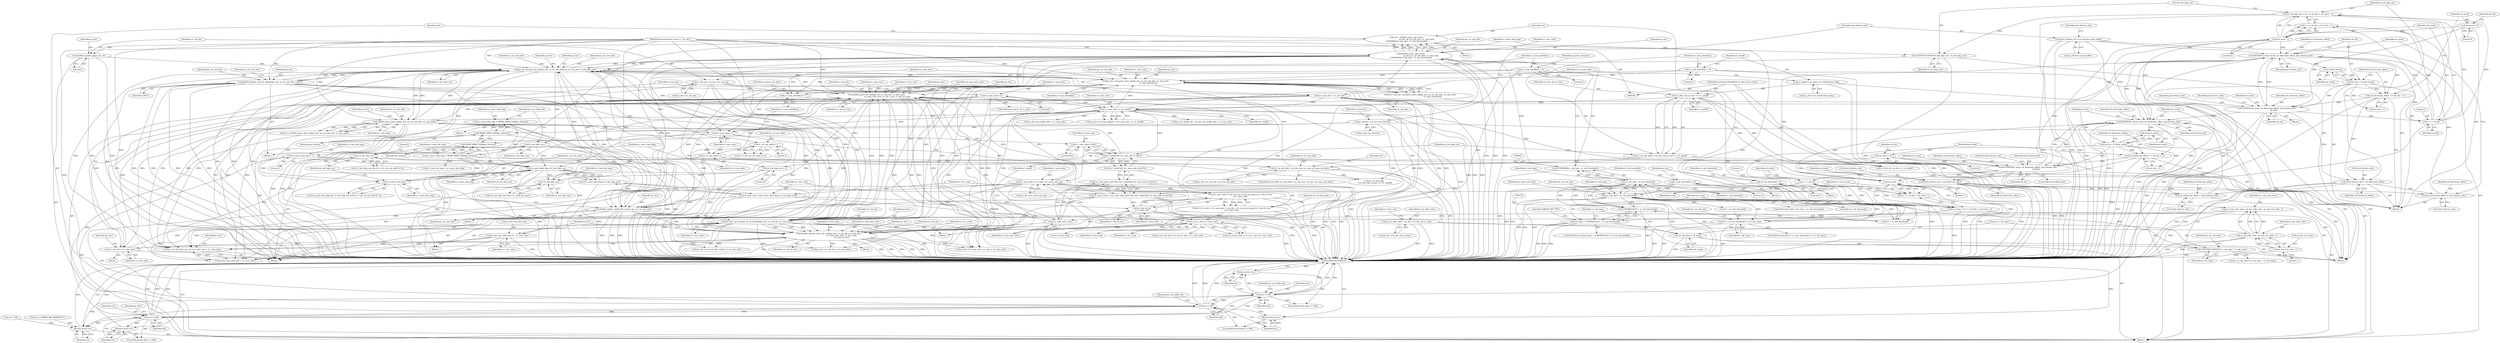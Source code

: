 digraph "0_Android_7950bf47b6944546a0aff11a7184947de9591b51_0@integer" {
"1000644" [label="(Call,ret = ih264d_parse_imb_cavlc(\n                                    ps_dec, ps_cur_mb_info, u1_num_mbs,\n (UWORD8)(u1_mb_type - u1_mb_threshold)))"];
"1000646" [label="(Call,ih264d_parse_imb_cavlc(\n                                    ps_dec, ps_cur_mb_info, u1_num_mbs,\n (UWORD8)(u1_mb_type - u1_mb_threshold)))"];
"1000411" [label="(Call,ps_dec->pf_get_mb_info(ps_dec, i2_cur_mb_addr, ps_cur_mb_info, i2_mb_skip_run))"];
"1000784" [label="(Call,ih264d_parse_tfr_nmb(ps_dec, u1_mb_idx, u1_num_mbs,\n                                     u1_num_mbs_next, u1_tfr_n_mb, u1_end_of_row))"];
"1000680" [label="(Call,ih264d_update_mbaff_left_nnz(ps_dec, ps_cur_mb_info))"];
"1000583" [label="(Call,ps_dec->pf_parse_inter_mb(ps_dec, ps_cur_mb_info, u1_num_mbs,\n                                          u1_num_mbsNby2))"];
"1000147" [label="(MethodParameterIn,dec_struct_t * ps_dec)"];
"1000325" [label="(Call,u1_num_mbs >> u1_mbaff)"];
"1000254" [label="(Call,u1_num_mbs = u1_mb_idx)"];
"1000249" [label="(Call,u1_mb_idx = ps_dec->u1_mb_idx)"];
"1000756" [label="(Call,ps_dec->pf_mvpred_ref_tfr_nby2mb(ps_dec, u1_mb_idx, u1_num_mbs))"];
"1000627" [label="(Call,ih264d_parse_ipcm_mb(ps_dec, ps_cur_mb_info, u1_num_mbs))"];
"1000480" [label="(Call,ih264d_update_nnz_for_skipmb(ps_dec, ps_cur_mb_info, CAVLC))"];
"1000815" [label="(Call,u1_mb_idx = u1_num_mbs)"];
"1000812" [label="(Call,u1_num_mbs = 0)"];
"1000798" [label="(Call,ih264d_decode_recon_tfr_nmb(ps_dec, u1_mb_idx, u1_num_mbs,\n                                            u1_num_mbs_next, u1_tfr_n_mb,\n                                            u1_end_of_row))"];
"1000735" [label="(Call,u1_num_mbs == ps_dec->u1_recon_mb_grp)"];
"1000723" [label="(Call,u1_num_mbs & 0x01)"];
"1000700" [label="(Call,u1_num_mbs++)"];
"1000718" [label="(Call,!u1_num_mbs_next)"];
"1000706" [label="(Call,u1_num_mbs_next = i2_pic_wdin_mbs - ps_dec->u2_mbx - 1)"];
"1000708" [label="(Call,i2_pic_wdin_mbs - ps_dec->u2_mbx - 1)"];
"1000162" [label="(Call,i2_pic_wdin_mbs = ps_dec->u2_frm_wd_in_mbs)"];
"1000710" [label="(Call,ps_dec->u2_mbx - 1)"];
"1000745" [label="(Call,u1_tfr_n_mb || u1_slice_end)"];
"1000732" [label="(Call,u1_tfr_n_mb = (u1_num_mbs == ps_dec->u1_recon_mb_grp) || u1_end_of_row\n || u1_slice_end)"];
"1000734" [label="(Call,(u1_num_mbs == ps_dec->u1_recon_mb_grp) || u1_end_of_row\n || u1_slice_end)"];
"1000740" [label="(Call,u1_end_of_row\n || u1_slice_end)"];
"1000715" [label="(Call,u1_end_of_row = (!u1_num_mbs_next) && (!(u1_mbaff && (u1_num_mbs & 0x01))))"];
"1000717" [label="(Call,(!u1_num_mbs_next) && (!(u1_mbaff && (u1_num_mbs & 0x01))))"];
"1000720" [label="(Call,!(u1_mbaff && (u1_num_mbs & 0x01)))"];
"1000721" [label="(Call,u1_mbaff && (u1_num_mbs & 0x01))"];
"1000726" [label="(Call,u1_slice_end = (!(uc_more_data_flag || i2_mb_skip_run)))"];
"1000728" [label="(Call,!(uc_more_data_flag || i2_mb_skip_run))"];
"1000729" [label="(Call,uc_more_data_flag || i2_mb_skip_run)"];
"1000273" [label="(Call,uc_more_data_flag = 1)"];
"1000685" [label="(Call,!uc_more_data_flag)"];
"1000666" [label="(Call,uc_more_data_flag = MORE_RBSP_DATA(ps_bitstrm))"];
"1000668" [label="(Call,MORE_RBSP_DATA(ps_bitstrm))"];
"1000406" [label="(Call,MORE_RBSP_DATA(ps_bitstrm))"];
"1000179" [label="(Call,ps_bitstrm = ps_dec->ps_bitstrm)"];
"1000404" [label="(Call,uc_more_data_flag = MORE_RBSP_DATA(ps_bitstrm))"];
"1000688" [label="(Call,!i2_mb_skip_run)"];
"1000496" [label="(Call,i2_mb_skip_run--)"];
"1000267" [label="(Call,u2_first_mb_in_slice << u1_mbaff)"];
"1000149" [label="(MethodParameterIn,UWORD16 u2_first_mb_in_slice)"];
"1000260" [label="(Call,u1_mbaff = ps_slice->u1_mbaff_frame_flag)"];
"1000257" [label="(Call,u1_num_mbsNby2 = 0)"];
"1000702" [label="(Call,u1_num_mbsNby2++)"];
"1000760" [label="(Call,u1_num_mbsNby2 = 0)"];
"1000246" [label="(Call,ih264d_update_qp(ps_dec, 0))"];
"1000292" [label="(Call,i2_cur_mb_addr > ps_dec->ps_cur_sps->u2_max_mb_addr)"];
"1000698" [label="(Call,i2_cur_mb_addr++)"];
"1000692" [label="(Call,i2_cur_mb_addr & 1)"];
"1000265" [label="(Call,i2_cur_mb_addr = u2_first_mb_in_slice << u1_mbaff)"];
"1000304" [label="(Call,ps_cur_mb_info = ps_dec->ps_nmb_info + u1_num_mbs)"];
"1000791" [label="(Call,ps_dec->ps_nmb_info +=  u1_num_mbs)"];
"1000352" [label="(Call,!i2_mb_skip_run)"];
"1000270" [label="(Call,i2_mb_skip_run = 0)"];
"1000401" [label="(Call,COPYTHECONTEXT(\"mb_skip_run\", i2_mb_skip_run))"];
"1000392" [label="(Call,i2_mb_skip_run = ((1 << u4_ldz) + u4_word - 1))"];
"1000395" [label="(Call,1 << u4_ldz)"];
"1000383" [label="(Call,GETBITS(u4_word, u4_bitstream_offset, pu4_bitstrm_buf,\n                        u4_ldz))"];
"1000377" [label="(Call,u4_word = 0)"];
"1000372" [label="(Call,u4_bitstream_offset += (u4_ldz + 1))"];
"1000368" [label="(Call,u4_ldz = CLZ(u4_word))"];
"1000370" [label="(Call,CLZ(u4_word))"];
"1000364" [label="(Call,NEXTBITS_32(u4_word, u4_bitstream_offset, pu4_bitstrm_buf))"];
"1000545" [label="(Call,u4_word - 1)"];
"1000530" [label="(Call,GETBITS(u4_word, u4_bitstream_offset, pu4_bitstrm_buf,\n                            u4_ldz))"];
"1000525" [label="(Call,u4_word = 0)"];
"1000520" [label="(Call,u4_bitstream_offset += (u4_ldz + 1))"];
"1000516" [label="(Call,u4_ldz = CLZ(u4_word))"];
"1000518" [label="(Call,CLZ(u4_word))"];
"1000512" [label="(Call,NEXTBITS_32(u4_word, u4_bitstream_offset, pu4_bitstrm_buf))"];
"1000398" [label="(Call,u4_word - 1)"];
"1000505" [label="(Call,u4_bitstream_offset = *pu4_bitstrm_ofst)"];
"1000388" [label="(Call,*pu4_bitstrm_ofst = u4_bitstream_offset)"];
"1000535" [label="(Call,*pu4_bitstrm_ofst = u4_bitstream_offset)"];
"1000185" [label="(Call,*pu4_bitstrm_buf = ps_bitstrm->pu4_buffer)"];
"1000358" [label="(Call,u4_bitstream_offset = *pu4_bitstrm_ofst)"];
"1000650" [label="(Call,(UWORD8)(u1_mb_type - u1_mb_threshold))"];
"1000652" [label="(Call,u1_mb_type - u1_mb_threshold)"];
"1000612" [label="(Call,(25 + u1_mb_threshold) == u1_mb_type)"];
"1000570" [label="(Call,u1_mb_type < u1_mb_threshold)"];
"1000561" [label="(Call,COPYTHECONTEXT(\"u1_mb_type\", u1_mb_type))"];
"1000558" [label="(Call,u1_mb_type = u4_temp)"];
"1000549" [label="(Call,u4_temp > (UWORD32)(25 + u1_mb_threshold))"];
"1000539" [label="(Call,u4_temp = ((1 << u4_ldz) + u4_word - 1))"];
"1000542" [label="(Call,1 << u4_ldz)"];
"1000551" [label="(Call,(UWORD32)(25 + u1_mb_threshold))"];
"1000236" [label="(Call,u1_mb_threshold = 23)"];
"1000225" [label="(Call,u1_mb_threshold = 5)"];
"1000656" [label="(Call,ret != OK)"];
"1000589" [label="(Call,ret != OK)"];
"1000592" [label="(Return,return ret;)"];
"1000632" [label="(Call,ret != OK)"];
"1000635" [label="(Return,return ret;)"];
"1000839" [label="(Return,return ret;)"];
"1000659" [label="(Return,return ret;)"];
"1000786" [label="(Identifier,u1_mb_idx)"];
"1000301" [label="(Identifier,ret)"];
"1000701" [label="(Identifier,u1_num_mbs)"];
"1000698" [label="(Call,i2_cur_mb_addr++)"];
"1000378" [label="(Identifier,u4_word)"];
"1000382" [label="(Block,)"];
"1000496" [label="(Call,i2_mb_skip_run--)"];
"1000257" [label="(Call,u1_num_mbsNby2 = 0)"];
"1000710" [label="(Call,ps_dec->u2_mbx - 1)"];
"1000326" [label="(Identifier,u1_num_mbs)"];
"1000402" [label="(Literal,\"mb_skip_run\")"];
"1000513" [label="(Identifier,u4_word)"];
"1000800" [label="(Identifier,u1_mb_idx)"];
"1000251" [label="(Call,ps_dec->u1_mb_idx)"];
"1000730" [label="(Identifier,uc_more_data_flag)"];
"1000313" [label="(Identifier,ps_dec)"];
"1000690" [label="(Call,0 == (i2_cur_mb_addr & 1))"];
"1000561" [label="(Call,COPYTHECONTEXT(\"u1_mb_type\", u1_mb_type))"];
"1000162" [label="(Call,i2_pic_wdin_mbs = ps_dec->u2_frm_wd_in_mbs)"];
"1000267" [label="(Call,u2_first_mb_in_slice << u1_mbaff)"];
"1000520" [label="(Call,u4_bitstream_offset += (u4_ldz + 1))"];
"1000787" [label="(Identifier,u1_num_mbs)"];
"1000585" [label="(Identifier,ps_cur_mb_info)"];
"1000765" [label="(Identifier,ps_parse_mb_data)"];
"1000483" [label="(Identifier,CAVLC)"];
"1000744" [label="(Identifier,u1_decode_nmb)"];
"1000268" [label="(Identifier,u2_first_mb_in_slice)"];
"1000708" [label="(Call,i2_pic_wdin_mbs - ps_dec->u2_mbx - 1)"];
"1000294" [label="(Call,ps_dec->ps_cur_sps->u2_max_mb_addr)"];
"1000383" [label="(Call,GETBITS(u4_word, u4_bitstream_offset, pu4_bitstrm_buf,\n                        u4_ldz))"];
"1000229" [label="(Block,)"];
"1000649" [label="(Identifier,u1_num_mbs)"];
"1000269" [label="(Identifier,u1_mbaff)"];
"1000547" [label="(Literal,1)"];
"1000639" [label="(Identifier,ps_dec)"];
"1000255" [label="(Identifier,u1_num_mbs)"];
"1000305" [label="(Identifier,ps_cur_mb_info)"];
"1000566" [label="(Identifier,ps_cur_mb_info)"];
"1000558" [label="(Call,u1_mb_type = u4_temp)"];
"1000684" [label="(Call,!uc_more_data_flag && !i2_mb_skip_run && (0 == (i2_cur_mb_addr & 1)))"];
"1000180" [label="(Identifier,ps_bitstrm)"];
"1000636" [label="(Identifier,ret)"];
"1000587" [label="(Identifier,u1_num_mbsNby2)"];
"1000517" [label="(Identifier,u4_ldz)"];
"1000740" [label="(Call,u1_end_of_row\n || u1_slice_end)"];
"1000741" [label="(Identifier,u1_end_of_row)"];
"1000370" [label="(Call,CLZ(u4_word))"];
"1000236" [label="(Call,u1_mb_threshold = 23)"];
"1000706" [label="(Call,u1_num_mbs_next = i2_pic_wdin_mbs - ps_dec->u2_mbx - 1)"];
"1000521" [label="(Identifier,u4_bitstream_offset)"];
"1000743" [label="(Call,u1_decode_nmb = u1_tfr_n_mb || u1_slice_end)"];
"1000759" [label="(Identifier,u1_num_mbs)"];
"1000711" [label="(Call,ps_dec->u2_mbx)"];
"1000414" [label="(Identifier,ps_cur_mb_info)"];
"1000798" [label="(Call,ih264d_decode_recon_tfr_nmb(ps_dec, u1_mb_idx, u1_num_mbs,\n                                            u1_num_mbs_next, u1_tfr_n_mb,\n                                            u1_end_of_row))"];
"1000390" [label="(Identifier,pu4_bitstrm_ofst)"];
"1000612" [label="(Call,(25 + u1_mb_threshold) == u1_mb_type)"];
"1000591" [label="(Identifier,OK)"];
"1000732" [label="(Call,u1_tfr_n_mb = (u1_num_mbs == ps_dec->u1_recon_mb_grp) || u1_end_of_row\n || u1_slice_end)"];
"1000377" [label="(Call,u4_word = 0)"];
"1000404" [label="(Call,uc_more_data_flag = MORE_RBSP_DATA(ps_bitstrm))"];
"1000803" [label="(Identifier,u1_tfr_n_mb)"];
"1000209" [label="(Call,ret = OK)"];
"1000325" [label="(Call,u1_num_mbs >> u1_mbaff)"];
"1000797" [label="(Block,)"];
"1000391" [label="(Identifier,u4_bitstream_offset)"];
"1000292" [label="(Call,i2_cur_mb_addr > ps_dec->ps_cur_sps->u2_max_mb_addr)"];
"1000657" [label="(Identifier,ret)"];
"1000633" [label="(Identifier,ret)"];
"1000758" [label="(Identifier,u1_mb_idx)"];
"1000291" [label="(ControlStructure,if(i2_cur_mb_addr > ps_dec->ps_cur_sps->u2_max_mb_addr))"];
"1000681" [label="(Identifier,ps_dec)"];
"1000628" [label="(Identifier,ps_dec)"];
"1000384" [label="(Identifier,u4_word)"];
"1000169" [label="(Identifier,u1_slice_end)"];
"1000481" [label="(Identifier,ps_dec)"];
"1000150" [label="(Block,)"];
"1000805" [label="(Call,ps_dec->u2_total_mbs_coded += u1_num_mbs)"];
"1000543" [label="(Literal,1)"];
"1000351" [label="(Call,(!i2_mb_skip_run) && (!u1_read_mb_type))"];
"1000729" [label="(Call,uc_more_data_flag || i2_mb_skip_run)"];
"1000327" [label="(Identifier,u1_mbaff)"];
"1000506" [label="(Identifier,u4_bitstream_offset)"];
"1000564" [label="(Call,ps_cur_mb_info->u1_mb_type = u1_mb_type)"];
"1000589" [label="(Call,ret != OK)"];
"1000396" [label="(Literal,1)"];
"1000611" [label="(ControlStructure,if((25 + u1_mb_threshold) == u1_mb_type))"];
"1000778" [label="(Block,)"];
"1000266" [label="(Identifier,i2_cur_mb_addr)"];
"1000784" [label="(Call,ih264d_parse_tfr_nmb(ps_dec, u1_mb_idx, u1_num_mbs,\n                                     u1_num_mbs_next, u1_tfr_n_mb, u1_end_of_row))"];
"1000551" [label="(Call,(UWORD32)(25 + u1_mb_threshold))"];
"1000746" [label="(Identifier,u1_tfr_n_mb)"];
"1000590" [label="(Identifier,ret)"];
"1000621" [label="(Identifier,ps_cur_mb_info)"];
"1000737" [label="(Call,ps_dec->u1_recon_mb_grp)"];
"1000723" [label="(Call,u1_num_mbs & 0x01)"];
"1000593" [label="(Identifier,ret)"];
"1000658" [label="(Identifier,OK)"];
"1000818" [label="(Call,ps_dec->u1_mb_idx = u1_num_mbs)"];
"1000654" [label="(Identifier,u1_mb_threshold)"];
"1000395" [label="(Call,1 << u4_ldz)"];
"1000248" [label="(Literal,0)"];
"1000280" [label="(Call,!u1_slice_end)"];
"1000306" [label="(Call,ps_dec->ps_nmb_info + u1_num_mbs)"];
"1000718" [label="(Call,!u1_num_mbs_next)"];
"1000627" [label="(Call,ih264d_parse_ipcm_mb(ps_dec, ps_cur_mb_info, u1_num_mbs))"];
"1000355" [label="(Identifier,u1_read_mb_type)"];
"1000540" [label="(Identifier,u4_temp)"];
"1000692" [label="(Call,i2_cur_mb_addr & 1)"];
"1000226" [label="(Identifier,u1_mb_threshold)"];
"1000534" [label="(Identifier,u4_ldz)"];
"1000282" [label="(Block,)"];
"1000699" [label="(Identifier,i2_cur_mb_addr)"];
"1000385" [label="(Identifier,u4_bitstream_offset)"];
"1000716" [label="(Identifier,u1_end_of_row)"];
"1000789" [label="(Identifier,u1_tfr_n_mb)"];
"1000415" [label="(Identifier,i2_mb_skip_run)"];
"1000634" [label="(Identifier,OK)"];
"1000663" [label="(Identifier,ps_cur_deblk_mb)"];
"1000519" [label="(Identifier,u4_word)"];
"1000413" [label="(Identifier,i2_cur_mb_addr)"];
"1000820" [label="(Identifier,ps_dec)"];
"1000685" [label="(Call,!uc_more_data_flag)"];
"1000505" [label="(Call,u4_bitstream_offset = *pu4_bitstrm_ofst)"];
"1000714" [label="(Literal,1)"];
"1000273" [label="(Call,uc_more_data_flag = 1)"];
"1000526" [label="(Identifier,u4_word)"];
"1000181" [label="(Call,ps_dec->ps_bitstrm)"];
"1000562" [label="(Literal,\"u1_mb_type\")"];
"1000304" [label="(Call,ps_cur_mb_info = ps_dec->ps_nmb_info + u1_num_mbs)"];
"1000538" [label="(Identifier,u4_bitstream_offset)"];
"1000179" [label="(Call,ps_bitstrm = ps_dec->ps_bitstrm)"];
"1000801" [label="(Identifier,u1_num_mbs)"];
"1000366" [label="(Identifier,u4_bitstream_offset)"];
"1000227" [label="(Literal,5)"];
"1000631" [label="(ControlStructure,if(ret != OK))"];
"1000660" [label="(Identifier,ret)"];
"1000703" [label="(Identifier,u1_num_mbsNby2)"];
"1000525" [label="(Call,u4_word = 0)"];
"1000757" [label="(Identifier,ps_dec)"];
"1000727" [label="(Identifier,u1_slice_end)"];
"1000596" [label="(Identifier,ps_cur_deblk_mb)"];
"1000810" [label="(ControlStructure,if(u1_tfr_n_mb))"];
"1000728" [label="(Call,!(uc_more_data_flag || i2_mb_skip_run))"];
"1000735" [label="(Call,u1_num_mbs == ps_dec->u1_recon_mb_grp)"];
"1000736" [label="(Identifier,u1_num_mbs)"];
"1000691" [label="(Literal,0)"];
"1000652" [label="(Call,u1_mb_type - u1_mb_threshold)"];
"1000537" [label="(Identifier,pu4_bitstrm_ofst)"];
"1000533" [label="(Identifier,pu4_bitstrm_buf)"];
"1000388" [label="(Call,*pu4_bitstrm_ofst = u4_bitstream_offset)"];
"1000389" [label="(Call,*pu4_bitstrm_ofst)"];
"1000680" [label="(Call,ih264d_update_mbaff_left_nnz(ps_dec, ps_cur_mb_info))"];
"1000330" [label="(Call,ps_dec->ps_deblk_mbn + u1_num_mbs)"];
"1000559" [label="(Identifier,u1_mb_type)"];
"1000725" [label="(Literal,0x01)"];
"1000381" [label="(Identifier,u4_ldz)"];
"1000482" [label="(Identifier,ps_cur_mb_info)"];
"1000300" [label="(Call,ret = ERROR_MB_ADDRESS_T)"];
"1000386" [label="(Identifier,pu4_bitstrm_buf)"];
"1000586" [label="(Identifier,u1_num_mbs)"];
"1000406" [label="(Call,MORE_RBSP_DATA(ps_bitstrm))"];
"1000408" [label="(Call,u1_read_mb_type = uc_more_data_flag)"];
"1000164" [label="(Call,ps_dec->u2_frm_wd_in_mbs)"];
"1000804" [label="(Identifier,u1_end_of_row)"];
"1000261" [label="(Identifier,u1_mbaff)"];
"1000541" [label="(Call,(1 << u4_ldz) + u4_word - 1)"];
"1000516" [label="(Call,u4_ldz = CLZ(u4_word))"];
"1000733" [label="(Identifier,u1_tfr_n_mb)"];
"1000397" [label="(Identifier,u4_ldz)"];
"1000791" [label="(Call,ps_dec->ps_nmb_info +=  u1_num_mbs)"];
"1000724" [label="(Identifier,u1_num_mbs)"];
"1000648" [label="(Identifier,ps_cur_mb_info)"];
"1000225" [label="(Call,u1_mb_threshold = 5)"];
"1000814" [label="(Literal,0)"];
"1000807" [label="(Identifier,ps_dec)"];
"1000577" [label="(Identifier,ps_cur_mb_info)"];
"1000581" [label="(Call,ret = ps_dec->pf_parse_inter_mb(ps_dec, ps_cur_mb_info, u1_num_mbs,\n                                          u1_num_mbsNby2))"];
"1000687" [label="(Call,!i2_mb_skip_run && (0 == (i2_cur_mb_addr & 1)))"];
"1000400" [label="(Literal,1)"];
"1000783" [label="(Block,)"];
"1000666" [label="(Call,uc_more_data_flag = MORE_RBSP_DATA(ps_bitstrm))"];
"1000371" [label="(Identifier,u4_word)"];
"1000653" [label="(Identifier,u1_mb_type)"];
"1000795" [label="(Identifier,u1_num_mbs)"];
"1000571" [label="(Identifier,u1_mb_type)"];
"1000686" [label="(Identifier,uc_more_data_flag)"];
"1000536" [label="(Call,*pu4_bitstrm_ofst)"];
"1000668" [label="(Call,MORE_RBSP_DATA(ps_bitstrm))"];
"1000840" [label="(Identifier,ret)"];
"1000747" [label="(Identifier,u1_slice_end)"];
"1000616" [label="(Identifier,u1_mb_type)"];
"1000387" [label="(Identifier,u4_ldz)"];
"1000321" [label="(Call,ps_dec->u4_num_pmbair = (u1_num_mbs >> u1_mbaff))"];
"1000785" [label="(Identifier,ps_dec)"];
"1000328" [label="(Call,ps_cur_deblk_mb = ps_dec->ps_deblk_mbn + u1_num_mbs)"];
"1000702" [label="(Call,u1_num_mbsNby2++)"];
"1000693" [label="(Identifier,i2_cur_mb_addr)"];
"1000707" [label="(Identifier,u1_num_mbs_next)"];
"1000742" [label="(Identifier,u1_slice_end)"];
"1000392" [label="(Call,i2_mb_skip_run = ((1 << u4_ldz) + u4_word - 1))"];
"1000715" [label="(Call,u1_end_of_row = (!u1_num_mbs_next) && (!(u1_mbaff && (u1_num_mbs & 0x01))))"];
"1000812" [label="(Call,u1_num_mbs = 0)"];
"1000374" [label="(Call,u4_ldz + 1)"];
"1000272" [label="(Literal,0)"];
"1000667" [label="(Identifier,uc_more_data_flag)"];
"1000682" [label="(Identifier,ps_cur_mb_info)"];
"1000373" [label="(Identifier,u4_bitstream_offset)"];
"1000262" [label="(Call,ps_slice->u1_mbaff_frame_flag)"];
"1000788" [label="(Identifier,u1_num_mbs_next)"];
"1000259" [label="(Literal,0)"];
"1000379" [label="(Literal,0)"];
"1000360" [label="(Call,*pu4_bitstrm_ofst)"];
"1000237" [label="(Identifier,u1_mb_threshold)"];
"1000260" [label="(Call,u1_mbaff = ps_slice->u1_mbaff_frame_flag)"];
"1000411" [label="(Call,ps_dec->pf_get_mb_info(ps_dec, i2_cur_mb_addr, ps_cur_mb_info, i2_mb_skip_run))"];
"1000518" [label="(Call,CLZ(u4_word))"];
"1000539" [label="(Call,u4_temp = ((1 << u4_ldz) + u4_word - 1))"];
"1000433" [label="(Block,)"];
"1000646" [label="(Call,ih264d_parse_imb_cavlc(\n                                    ps_dec, ps_cur_mb_info, u1_num_mbs,\n (UWORD8)(u1_mb_type - u1_mb_threshold)))"];
"1000792" [label="(Call,ps_dec->ps_nmb_info)"];
"1000645" [label="(Identifier,ret)"];
"1000497" [label="(Identifier,i2_mb_skip_run)"];
"1000588" [label="(ControlStructure,if(ret != OK))"];
"1000163" [label="(Identifier,i2_pic_wdin_mbs)"];
"1000246" [label="(Call,ih264d_update_qp(ps_dec, 0))"];
"1000514" [label="(Identifier,u4_bitstream_offset)"];
"1000192" [label="(Identifier,pu4_bitstrm_ofst)"];
"1000399" [label="(Identifier,u4_word)"];
"1000839" [label="(Return,return ret;)"];
"1000254" [label="(Call,u1_num_mbs = u1_mb_idx)"];
"1000250" [label="(Identifier,u1_mb_idx)"];
"1000632" [label="(Call,ret != OK)"];
"1000412" [label="(Identifier,ps_dec)"];
"1000247" [label="(Identifier,ps_dec)"];
"1000530" [label="(Call,GETBITS(u4_word, u4_bitstream_offset, pu4_bitstrm_buf,\n                            u4_ldz))"];
"1000353" [label="(Identifier,i2_mb_skip_run)"];
"1000544" [label="(Identifier,u4_ldz)"];
"1000499" [label="(Block,)"];
"1000583" [label="(Call,ps_dec->pf_parse_inter_mb(ps_dec, ps_cur_mb_info, u1_num_mbs,\n                                          u1_num_mbsNby2))"];
"1000398" [label="(Call,u4_word - 1)"];
"1000722" [label="(Identifier,u1_mbaff)"];
"1000271" [label="(Identifier,i2_mb_skip_run)"];
"1000372" [label="(Call,u4_bitstream_offset += (u4_ldz + 1))"];
"1000756" [label="(Call,ps_dec->pf_mvpred_ref_tfr_nby2mb(ps_dec, u1_mb_idx, u1_num_mbs))"];
"1000679" [label="(Block,)"];
"1000700" [label="(Call,u1_num_mbs++)"];
"1000569" [label="(ControlStructure,if(u1_mb_type < u1_mb_threshold))"];
"1000352" [label="(Call,!i2_mb_skip_run)"];
"1000187" [label="(Call,ps_bitstrm->pu4_buffer)"];
"1000721" [label="(Call,u1_mbaff && (u1_num_mbs & 0x01))"];
"1000748" [label="(Call,ps_cur_mb_info->u1_end_of_slice = u1_slice_end)"];
"1000755" [label="(Block,)"];
"1000480" [label="(Call,ih264d_update_nnz_for_skipmb(ps_dec, ps_cur_mb_info, CAVLC))"];
"1000549" [label="(Call,u4_temp > (UWORD32)(25 + u1_mb_threshold))"];
"1000570" [label="(Call,u1_mb_type < u1_mb_threshold)"];
"1000688" [label="(Call,!i2_mb_skip_run)"];
"1000717" [label="(Call,(!u1_num_mbs_next) && (!(u1_mbaff && (u1_num_mbs & 0x01))))"];
"1000647" [label="(Identifier,ps_dec)"];
"1000793" [label="(Identifier,ps_dec)"];
"1000218" [label="(Block,)"];
"1000277" [label="(Identifier,u1_read_mb_type)"];
"1000656" [label="(Call,ret != OK)"];
"1000275" [label="(Literal,1)"];
"1000369" [label="(Identifier,u4_ldz)"];
"1000815" [label="(Call,u1_mb_idx = u1_num_mbs)"];
"1000365" [label="(Identifier,u4_word)"];
"1000258" [label="(Identifier,u1_num_mbsNby2)"];
"1000507" [label="(Call,*pu4_bitstrm_ofst)"];
"1000731" [label="(Identifier,i2_mb_skip_run)"];
"1000311" [label="(Call,ps_dec->u4_num_mbs_cur_nmb = u1_num_mbs)"];
"1000625" [label="(Call,ret = ih264d_parse_ipcm_mb(ps_dec, ps_cur_mb_info, u1_num_mbs))"];
"1000368" [label="(Call,u4_ldz = CLZ(u4_word))"];
"1000563" [label="(Identifier,u1_mb_type)"];
"1000238" [label="(Literal,23)"];
"1000592" [label="(Return,return ret;)"];
"1000293" [label="(Identifier,i2_cur_mb_addr)"];
"1000249" [label="(Call,u1_mb_idx = ps_dec->u1_mb_idx)"];
"1000515" [label="(Identifier,pu4_bitstrm_buf)"];
"1000529" [label="(Identifier,u4_ldz)"];
"1000185" [label="(Call,*pu4_bitstrm_buf = ps_bitstrm->pu4_buffer)"];
"1000527" [label="(Literal,0)"];
"1000650" [label="(Call,(UWORD8)(u1_mb_type - u1_mb_threshold))"];
"1000550" [label="(Identifier,u4_temp)"];
"1000790" [label="(Identifier,u1_end_of_row)"];
"1000720" [label="(Call,!(u1_mbaff && (u1_num_mbs & 0x01)))"];
"1000358" [label="(Call,u4_bitstream_offset = *pu4_bitstrm_ofst)"];
"1000572" [label="(Identifier,u1_mb_threshold)"];
"1000672" [label="(Identifier,ps_cur_deblk_mb)"];
"1000265" [label="(Call,i2_cur_mb_addr = u2_first_mb_in_slice << u1_mbaff)"];
"1000356" [label="(Block,)"];
"1000487" [label="(Identifier,ps_cur_mb_info)"];
"1000694" [label="(Literal,1)"];
"1000553" [label="(Call,25 + u1_mb_threshold)"];
"1000643" [label="(Block,)"];
"1000836" [label="(Call,u2_first_mb_in_slice << u1_mbaff)"];
"1000760" [label="(Call,u1_num_mbsNby2 = 0)"];
"1000419" [label="(Identifier,ps_dec)"];
"1000705" [label="(Identifier,ps_parse_mb_data)"];
"1000761" [label="(Identifier,u1_num_mbsNby2)"];
"1000817" [label="(Identifier,u1_num_mbs)"];
"1000802" [label="(Identifier,u1_num_mbs_next)"];
"1000407" [label="(Identifier,ps_bitstrm)"];
"1000745" [label="(Call,u1_tfr_n_mb || u1_slice_end)"];
"1000147" [label="(MethodParameterIn,dec_struct_t * ps_dec)"];
"1000512" [label="(Call,NEXTBITS_32(u4_word, u4_bitstream_offset, pu4_bitstrm_buf))"];
"1000270" [label="(Call,i2_mb_skip_run = 0)"];
"1000531" [label="(Identifier,u4_word)"];
"1000503" [label="(Block,)"];
"1000813" [label="(Identifier,u1_num_mbs)"];
"1000603" [label="(Identifier,ps_parse_mb_data)"];
"1000799" [label="(Identifier,ps_dec)"];
"1000409" [label="(Identifier,u1_read_mb_type)"];
"1000542" [label="(Call,1 << u4_ldz)"];
"1000274" [label="(Identifier,uc_more_data_flag)"];
"1000403" [label="(Identifier,i2_mb_skip_run)"];
"1000841" [label="(MethodReturn,WORD32)"];
"1000256" [label="(Identifier,u1_mb_idx)"];
"1000689" [label="(Identifier,i2_mb_skip_run)"];
"1000394" [label="(Call,(1 << u4_ldz) + u4_word - 1)"];
"1000393" [label="(Identifier,i2_mb_skip_run)"];
"1000655" [label="(ControlStructure,if(ret != OK))"];
"1000528" [label="(ControlStructure,if(u4_ldz))"];
"1000401" [label="(Call,COPYTHECONTEXT(\"mb_skip_run\", i2_mb_skip_run))"];
"1000359" [label="(Identifier,u4_bitstream_offset)"];
"1000560" [label="(Identifier,u4_temp)"];
"1000719" [label="(Identifier,u1_num_mbs_next)"];
"1000734" [label="(Call,(u1_num_mbs == ps_dec->u1_recon_mb_grp) || u1_end_of_row\n || u1_slice_end)"];
"1000545" [label="(Call,u4_word - 1)"];
"1000629" [label="(Identifier,ps_cur_mb_info)"];
"1000557" [label="(Identifier,ERROR_MB_TYPE)"];
"1000535" [label="(Call,*pu4_bitstrm_ofst = u4_bitstream_offset)"];
"1000659" [label="(Return,return ret;)"];
"1000546" [label="(Identifier,u4_word)"];
"1000644" [label="(Call,ret = ih264d_parse_imb_cavlc(\n                                    ps_dec, ps_cur_mb_info, u1_num_mbs,\n (UWORD8)(u1_mb_type - u1_mb_threshold)))"];
"1000709" [label="(Identifier,i2_pic_wdin_mbs)"];
"1000186" [label="(Identifier,pu4_bitstrm_buf)"];
"1000834" [label="(Call,i2_cur_mb_addr\n - (u2_first_mb_in_slice << u1_mbaff))"];
"1000669" [label="(Identifier,ps_bitstrm)"];
"1000405" [label="(Identifier,uc_more_data_flag)"];
"1000241" [label="(Identifier,ps_dec)"];
"1000613" [label="(Call,25 + u1_mb_threshold)"];
"1000635" [label="(Return,return ret;)"];
"1000584" [label="(Identifier,ps_dec)"];
"1000149" [label="(MethodParameterIn,UWORD16 u2_first_mb_in_slice)"];
"1000726" [label="(Call,u1_slice_end = (!(uc_more_data_flag || i2_mb_skip_run)))"];
"1000548" [label="(ControlStructure,if(u4_temp > (UWORD32)(25 + u1_mb_threshold)))"];
"1000816" [label="(Identifier,u1_mb_idx)"];
"1000367" [label="(Identifier,pu4_bitstrm_buf)"];
"1000532" [label="(Identifier,u4_bitstream_offset)"];
"1000762" [label="(Literal,0)"];
"1000630" [label="(Identifier,u1_num_mbs)"];
"1000522" [label="(Call,u4_ldz + 1)"];
"1000364" [label="(Call,NEXTBITS_32(u4_word, u4_bitstream_offset, pu4_bitstrm_buf))"];
"1000644" -> "1000643"  [label="AST: "];
"1000644" -> "1000646"  [label="CFG: "];
"1000645" -> "1000644"  [label="AST: "];
"1000646" -> "1000644"  [label="AST: "];
"1000657" -> "1000644"  [label="CFG: "];
"1000644" -> "1000841"  [label="DDG: "];
"1000646" -> "1000644"  [label="DDG: "];
"1000646" -> "1000644"  [label="DDG: "];
"1000646" -> "1000644"  [label="DDG: "];
"1000646" -> "1000644"  [label="DDG: "];
"1000644" -> "1000656"  [label="DDG: "];
"1000646" -> "1000650"  [label="CFG: "];
"1000647" -> "1000646"  [label="AST: "];
"1000648" -> "1000646"  [label="AST: "];
"1000649" -> "1000646"  [label="AST: "];
"1000650" -> "1000646"  [label="AST: "];
"1000646" -> "1000841"  [label="DDG: "];
"1000646" -> "1000841"  [label="DDG: "];
"1000646" -> "1000841"  [label="DDG: "];
"1000646" -> "1000841"  [label="DDG: "];
"1000646" -> "1000411"  [label="DDG: "];
"1000411" -> "1000646"  [label="DDG: "];
"1000411" -> "1000646"  [label="DDG: "];
"1000147" -> "1000646"  [label="DDG: "];
"1000325" -> "1000646"  [label="DDG: "];
"1000650" -> "1000646"  [label="DDG: "];
"1000646" -> "1000680"  [label="DDG: "];
"1000646" -> "1000680"  [label="DDG: "];
"1000646" -> "1000700"  [label="DDG: "];
"1000646" -> "1000756"  [label="DDG: "];
"1000646" -> "1000784"  [label="DDG: "];
"1000646" -> "1000798"  [label="DDG: "];
"1000411" -> "1000282"  [label="AST: "];
"1000411" -> "1000415"  [label="CFG: "];
"1000412" -> "1000411"  [label="AST: "];
"1000413" -> "1000411"  [label="AST: "];
"1000414" -> "1000411"  [label="AST: "];
"1000415" -> "1000411"  [label="AST: "];
"1000419" -> "1000411"  [label="CFG: "];
"1000411" -> "1000841"  [label="DDG: "];
"1000411" -> "1000841"  [label="DDG: "];
"1000411" -> "1000841"  [label="DDG: "];
"1000411" -> "1000841"  [label="DDG: "];
"1000411" -> "1000841"  [label="DDG: "];
"1000784" -> "1000411"  [label="DDG: "];
"1000680" -> "1000411"  [label="DDG: "];
"1000756" -> "1000411"  [label="DDG: "];
"1000583" -> "1000411"  [label="DDG: "];
"1000627" -> "1000411"  [label="DDG: "];
"1000798" -> "1000411"  [label="DDG: "];
"1000480" -> "1000411"  [label="DDG: "];
"1000246" -> "1000411"  [label="DDG: "];
"1000147" -> "1000411"  [label="DDG: "];
"1000292" -> "1000411"  [label="DDG: "];
"1000304" -> "1000411"  [label="DDG: "];
"1000352" -> "1000411"  [label="DDG: "];
"1000401" -> "1000411"  [label="DDG: "];
"1000411" -> "1000480"  [label="DDG: "];
"1000411" -> "1000480"  [label="DDG: "];
"1000411" -> "1000496"  [label="DDG: "];
"1000411" -> "1000583"  [label="DDG: "];
"1000411" -> "1000583"  [label="DDG: "];
"1000411" -> "1000627"  [label="DDG: "];
"1000411" -> "1000627"  [label="DDG: "];
"1000411" -> "1000688"  [label="DDG: "];
"1000411" -> "1000692"  [label="DDG: "];
"1000411" -> "1000698"  [label="DDG: "];
"1000411" -> "1000729"  [label="DDG: "];
"1000784" -> "1000783"  [label="AST: "];
"1000784" -> "1000790"  [label="CFG: "];
"1000785" -> "1000784"  [label="AST: "];
"1000786" -> "1000784"  [label="AST: "];
"1000787" -> "1000784"  [label="AST: "];
"1000788" -> "1000784"  [label="AST: "];
"1000789" -> "1000784"  [label="AST: "];
"1000790" -> "1000784"  [label="AST: "];
"1000793" -> "1000784"  [label="CFG: "];
"1000784" -> "1000841"  [label="DDG: "];
"1000784" -> "1000841"  [label="DDG: "];
"1000784" -> "1000841"  [label="DDG: "];
"1000784" -> "1000841"  [label="DDG: "];
"1000784" -> "1000841"  [label="DDG: "];
"1000784" -> "1000304"  [label="DDG: "];
"1000784" -> "1000306"  [label="DDG: "];
"1000784" -> "1000311"  [label="DDG: "];
"1000784" -> "1000325"  [label="DDG: "];
"1000680" -> "1000784"  [label="DDG: "];
"1000756" -> "1000784"  [label="DDG: "];
"1000756" -> "1000784"  [label="DDG: "];
"1000756" -> "1000784"  [label="DDG: "];
"1000583" -> "1000784"  [label="DDG: "];
"1000627" -> "1000784"  [label="DDG: "];
"1000480" -> "1000784"  [label="DDG: "];
"1000147" -> "1000784"  [label="DDG: "];
"1000815" -> "1000784"  [label="DDG: "];
"1000249" -> "1000784"  [label="DDG: "];
"1000735" -> "1000784"  [label="DDG: "];
"1000718" -> "1000784"  [label="DDG: "];
"1000745" -> "1000784"  [label="DDG: "];
"1000715" -> "1000784"  [label="DDG: "];
"1000740" -> "1000784"  [label="DDG: "];
"1000784" -> "1000791"  [label="DDG: "];
"1000784" -> "1000805"  [label="DDG: "];
"1000784" -> "1000815"  [label="DDG: "];
"1000784" -> "1000818"  [label="DDG: "];
"1000680" -> "1000679"  [label="AST: "];
"1000680" -> "1000682"  [label="CFG: "];
"1000681" -> "1000680"  [label="AST: "];
"1000682" -> "1000680"  [label="AST: "];
"1000686" -> "1000680"  [label="CFG: "];
"1000680" -> "1000841"  [label="DDG: "];
"1000680" -> "1000841"  [label="DDG: "];
"1000680" -> "1000841"  [label="DDG: "];
"1000583" -> "1000680"  [label="DDG: "];
"1000583" -> "1000680"  [label="DDG: "];
"1000627" -> "1000680"  [label="DDG: "];
"1000627" -> "1000680"  [label="DDG: "];
"1000480" -> "1000680"  [label="DDG: "];
"1000480" -> "1000680"  [label="DDG: "];
"1000147" -> "1000680"  [label="DDG: "];
"1000680" -> "1000756"  [label="DDG: "];
"1000680" -> "1000798"  [label="DDG: "];
"1000583" -> "1000581"  [label="AST: "];
"1000583" -> "1000587"  [label="CFG: "];
"1000584" -> "1000583"  [label="AST: "];
"1000585" -> "1000583"  [label="AST: "];
"1000586" -> "1000583"  [label="AST: "];
"1000587" -> "1000583"  [label="AST: "];
"1000581" -> "1000583"  [label="CFG: "];
"1000583" -> "1000841"  [label="DDG: "];
"1000583" -> "1000841"  [label="DDG: "];
"1000583" -> "1000841"  [label="DDG: "];
"1000583" -> "1000841"  [label="DDG: "];
"1000583" -> "1000581"  [label="DDG: "];
"1000583" -> "1000581"  [label="DDG: "];
"1000583" -> "1000581"  [label="DDG: "];
"1000583" -> "1000581"  [label="DDG: "];
"1000147" -> "1000583"  [label="DDG: "];
"1000325" -> "1000583"  [label="DDG: "];
"1000257" -> "1000583"  [label="DDG: "];
"1000702" -> "1000583"  [label="DDG: "];
"1000760" -> "1000583"  [label="DDG: "];
"1000583" -> "1000700"  [label="DDG: "];
"1000583" -> "1000702"  [label="DDG: "];
"1000583" -> "1000756"  [label="DDG: "];
"1000583" -> "1000798"  [label="DDG: "];
"1000147" -> "1000146"  [label="AST: "];
"1000147" -> "1000841"  [label="DDG: "];
"1000147" -> "1000246"  [label="DDG: "];
"1000147" -> "1000480"  [label="DDG: "];
"1000147" -> "1000627"  [label="DDG: "];
"1000147" -> "1000756"  [label="DDG: "];
"1000147" -> "1000798"  [label="DDG: "];
"1000325" -> "1000321"  [label="AST: "];
"1000325" -> "1000327"  [label="CFG: "];
"1000326" -> "1000325"  [label="AST: "];
"1000327" -> "1000325"  [label="AST: "];
"1000321" -> "1000325"  [label="CFG: "];
"1000325" -> "1000841"  [label="DDG: "];
"1000325" -> "1000321"  [label="DDG: "];
"1000325" -> "1000321"  [label="DDG: "];
"1000254" -> "1000325"  [label="DDG: "];
"1000756" -> "1000325"  [label="DDG: "];
"1000735" -> "1000325"  [label="DDG: "];
"1000812" -> "1000325"  [label="DDG: "];
"1000798" -> "1000325"  [label="DDG: "];
"1000267" -> "1000325"  [label="DDG: "];
"1000721" -> "1000325"  [label="DDG: "];
"1000325" -> "1000328"  [label="DDG: "];
"1000325" -> "1000330"  [label="DDG: "];
"1000325" -> "1000627"  [label="DDG: "];
"1000325" -> "1000700"  [label="DDG: "];
"1000325" -> "1000721"  [label="DDG: "];
"1000325" -> "1000836"  [label="DDG: "];
"1000254" -> "1000150"  [label="AST: "];
"1000254" -> "1000256"  [label="CFG: "];
"1000255" -> "1000254"  [label="AST: "];
"1000256" -> "1000254"  [label="AST: "];
"1000258" -> "1000254"  [label="CFG: "];
"1000254" -> "1000841"  [label="DDG: "];
"1000254" -> "1000841"  [label="DDG: "];
"1000249" -> "1000254"  [label="DDG: "];
"1000254" -> "1000304"  [label="DDG: "];
"1000254" -> "1000306"  [label="DDG: "];
"1000254" -> "1000311"  [label="DDG: "];
"1000249" -> "1000150"  [label="AST: "];
"1000249" -> "1000251"  [label="CFG: "];
"1000250" -> "1000249"  [label="AST: "];
"1000251" -> "1000249"  [label="AST: "];
"1000255" -> "1000249"  [label="CFG: "];
"1000249" -> "1000841"  [label="DDG: "];
"1000249" -> "1000756"  [label="DDG: "];
"1000249" -> "1000798"  [label="DDG: "];
"1000756" -> "1000755"  [label="AST: "];
"1000756" -> "1000759"  [label="CFG: "];
"1000757" -> "1000756"  [label="AST: "];
"1000758" -> "1000756"  [label="AST: "];
"1000759" -> "1000756"  [label="AST: "];
"1000761" -> "1000756"  [label="CFG: "];
"1000756" -> "1000841"  [label="DDG: "];
"1000756" -> "1000841"  [label="DDG: "];
"1000756" -> "1000841"  [label="DDG: "];
"1000756" -> "1000841"  [label="DDG: "];
"1000756" -> "1000304"  [label="DDG: "];
"1000756" -> "1000306"  [label="DDG: "];
"1000756" -> "1000311"  [label="DDG: "];
"1000627" -> "1000756"  [label="DDG: "];
"1000480" -> "1000756"  [label="DDG: "];
"1000815" -> "1000756"  [label="DDG: "];
"1000735" -> "1000756"  [label="DDG: "];
"1000756" -> "1000798"  [label="DDG: "];
"1000756" -> "1000798"  [label="DDG: "];
"1000756" -> "1000798"  [label="DDG: "];
"1000627" -> "1000625"  [label="AST: "];
"1000627" -> "1000630"  [label="CFG: "];
"1000628" -> "1000627"  [label="AST: "];
"1000629" -> "1000627"  [label="AST: "];
"1000630" -> "1000627"  [label="AST: "];
"1000625" -> "1000627"  [label="CFG: "];
"1000627" -> "1000841"  [label="DDG: "];
"1000627" -> "1000841"  [label="DDG: "];
"1000627" -> "1000841"  [label="DDG: "];
"1000627" -> "1000625"  [label="DDG: "];
"1000627" -> "1000625"  [label="DDG: "];
"1000627" -> "1000625"  [label="DDG: "];
"1000627" -> "1000700"  [label="DDG: "];
"1000627" -> "1000798"  [label="DDG: "];
"1000480" -> "1000433"  [label="AST: "];
"1000480" -> "1000483"  [label="CFG: "];
"1000481" -> "1000480"  [label="AST: "];
"1000482" -> "1000480"  [label="AST: "];
"1000483" -> "1000480"  [label="AST: "];
"1000487" -> "1000480"  [label="CFG: "];
"1000480" -> "1000841"  [label="DDG: "];
"1000480" -> "1000841"  [label="DDG: "];
"1000480" -> "1000841"  [label="DDG: "];
"1000480" -> "1000841"  [label="DDG: "];
"1000480" -> "1000798"  [label="DDG: "];
"1000815" -> "1000778"  [label="AST: "];
"1000815" -> "1000817"  [label="CFG: "];
"1000816" -> "1000815"  [label="AST: "];
"1000817" -> "1000815"  [label="AST: "];
"1000820" -> "1000815"  [label="CFG: "];
"1000815" -> "1000841"  [label="DDG: "];
"1000815" -> "1000798"  [label="DDG: "];
"1000812" -> "1000815"  [label="DDG: "];
"1000798" -> "1000815"  [label="DDG: "];
"1000812" -> "1000810"  [label="AST: "];
"1000812" -> "1000814"  [label="CFG: "];
"1000813" -> "1000812"  [label="AST: "];
"1000814" -> "1000812"  [label="AST: "];
"1000816" -> "1000812"  [label="CFG: "];
"1000812" -> "1000304"  [label="DDG: "];
"1000812" -> "1000306"  [label="DDG: "];
"1000812" -> "1000311"  [label="DDG: "];
"1000812" -> "1000818"  [label="DDG: "];
"1000798" -> "1000797"  [label="AST: "];
"1000798" -> "1000804"  [label="CFG: "];
"1000799" -> "1000798"  [label="AST: "];
"1000800" -> "1000798"  [label="AST: "];
"1000801" -> "1000798"  [label="AST: "];
"1000802" -> "1000798"  [label="AST: "];
"1000803" -> "1000798"  [label="AST: "];
"1000804" -> "1000798"  [label="AST: "];
"1000807" -> "1000798"  [label="CFG: "];
"1000798" -> "1000841"  [label="DDG: "];
"1000798" -> "1000841"  [label="DDG: "];
"1000798" -> "1000841"  [label="DDG: "];
"1000798" -> "1000841"  [label="DDG: "];
"1000798" -> "1000841"  [label="DDG: "];
"1000798" -> "1000304"  [label="DDG: "];
"1000798" -> "1000306"  [label="DDG: "];
"1000798" -> "1000311"  [label="DDG: "];
"1000735" -> "1000798"  [label="DDG: "];
"1000718" -> "1000798"  [label="DDG: "];
"1000745" -> "1000798"  [label="DDG: "];
"1000715" -> "1000798"  [label="DDG: "];
"1000740" -> "1000798"  [label="DDG: "];
"1000798" -> "1000805"  [label="DDG: "];
"1000798" -> "1000818"  [label="DDG: "];
"1000735" -> "1000734"  [label="AST: "];
"1000735" -> "1000737"  [label="CFG: "];
"1000736" -> "1000735"  [label="AST: "];
"1000737" -> "1000735"  [label="AST: "];
"1000741" -> "1000735"  [label="CFG: "];
"1000734" -> "1000735"  [label="CFG: "];
"1000735" -> "1000841"  [label="DDG: "];
"1000735" -> "1000841"  [label="DDG: "];
"1000735" -> "1000304"  [label="DDG: "];
"1000735" -> "1000306"  [label="DDG: "];
"1000735" -> "1000311"  [label="DDG: "];
"1000735" -> "1000734"  [label="DDG: "];
"1000735" -> "1000734"  [label="DDG: "];
"1000723" -> "1000735"  [label="DDG: "];
"1000700" -> "1000735"  [label="DDG: "];
"1000723" -> "1000721"  [label="AST: "];
"1000723" -> "1000725"  [label="CFG: "];
"1000724" -> "1000723"  [label="AST: "];
"1000725" -> "1000723"  [label="AST: "];
"1000721" -> "1000723"  [label="CFG: "];
"1000723" -> "1000721"  [label="DDG: "];
"1000723" -> "1000721"  [label="DDG: "];
"1000700" -> "1000723"  [label="DDG: "];
"1000700" -> "1000282"  [label="AST: "];
"1000700" -> "1000701"  [label="CFG: "];
"1000701" -> "1000700"  [label="AST: "];
"1000703" -> "1000700"  [label="CFG: "];
"1000718" -> "1000717"  [label="AST: "];
"1000718" -> "1000719"  [label="CFG: "];
"1000719" -> "1000718"  [label="AST: "];
"1000722" -> "1000718"  [label="CFG: "];
"1000717" -> "1000718"  [label="CFG: "];
"1000718" -> "1000841"  [label="DDG: "];
"1000718" -> "1000717"  [label="DDG: "];
"1000706" -> "1000718"  [label="DDG: "];
"1000706" -> "1000282"  [label="AST: "];
"1000706" -> "1000708"  [label="CFG: "];
"1000707" -> "1000706"  [label="AST: "];
"1000708" -> "1000706"  [label="AST: "];
"1000716" -> "1000706"  [label="CFG: "];
"1000706" -> "1000841"  [label="DDG: "];
"1000708" -> "1000706"  [label="DDG: "];
"1000708" -> "1000706"  [label="DDG: "];
"1000708" -> "1000710"  [label="CFG: "];
"1000709" -> "1000708"  [label="AST: "];
"1000710" -> "1000708"  [label="AST: "];
"1000708" -> "1000841"  [label="DDG: "];
"1000708" -> "1000841"  [label="DDG: "];
"1000162" -> "1000708"  [label="DDG: "];
"1000710" -> "1000708"  [label="DDG: "];
"1000710" -> "1000708"  [label="DDG: "];
"1000162" -> "1000150"  [label="AST: "];
"1000162" -> "1000164"  [label="CFG: "];
"1000163" -> "1000162"  [label="AST: "];
"1000164" -> "1000162"  [label="AST: "];
"1000169" -> "1000162"  [label="CFG: "];
"1000162" -> "1000841"  [label="DDG: "];
"1000162" -> "1000841"  [label="DDG: "];
"1000710" -> "1000714"  [label="CFG: "];
"1000711" -> "1000710"  [label="AST: "];
"1000714" -> "1000710"  [label="AST: "];
"1000710" -> "1000841"  [label="DDG: "];
"1000745" -> "1000743"  [label="AST: "];
"1000745" -> "1000746"  [label="CFG: "];
"1000745" -> "1000747"  [label="CFG: "];
"1000746" -> "1000745"  [label="AST: "];
"1000747" -> "1000745"  [label="AST: "];
"1000743" -> "1000745"  [label="CFG: "];
"1000745" -> "1000841"  [label="DDG: "];
"1000745" -> "1000280"  [label="DDG: "];
"1000745" -> "1000743"  [label="DDG: "];
"1000745" -> "1000743"  [label="DDG: "];
"1000732" -> "1000745"  [label="DDG: "];
"1000740" -> "1000745"  [label="DDG: "];
"1000726" -> "1000745"  [label="DDG: "];
"1000745" -> "1000748"  [label="DDG: "];
"1000732" -> "1000282"  [label="AST: "];
"1000732" -> "1000734"  [label="CFG: "];
"1000733" -> "1000732"  [label="AST: "];
"1000734" -> "1000732"  [label="AST: "];
"1000744" -> "1000732"  [label="CFG: "];
"1000732" -> "1000841"  [label="DDG: "];
"1000734" -> "1000732"  [label="DDG: "];
"1000734" -> "1000732"  [label="DDG: "];
"1000734" -> "1000740"  [label="CFG: "];
"1000740" -> "1000734"  [label="AST: "];
"1000734" -> "1000841"  [label="DDG: "];
"1000734" -> "1000841"  [label="DDG: "];
"1000740" -> "1000734"  [label="DDG: "];
"1000740" -> "1000734"  [label="DDG: "];
"1000740" -> "1000741"  [label="CFG: "];
"1000740" -> "1000742"  [label="CFG: "];
"1000741" -> "1000740"  [label="AST: "];
"1000742" -> "1000740"  [label="AST: "];
"1000740" -> "1000841"  [label="DDG: "];
"1000715" -> "1000740"  [label="DDG: "];
"1000726" -> "1000740"  [label="DDG: "];
"1000715" -> "1000282"  [label="AST: "];
"1000715" -> "1000717"  [label="CFG: "];
"1000716" -> "1000715"  [label="AST: "];
"1000717" -> "1000715"  [label="AST: "];
"1000727" -> "1000715"  [label="CFG: "];
"1000715" -> "1000841"  [label="DDG: "];
"1000715" -> "1000841"  [label="DDG: "];
"1000717" -> "1000715"  [label="DDG: "];
"1000717" -> "1000715"  [label="DDG: "];
"1000717" -> "1000720"  [label="CFG: "];
"1000720" -> "1000717"  [label="AST: "];
"1000717" -> "1000841"  [label="DDG: "];
"1000717" -> "1000841"  [label="DDG: "];
"1000720" -> "1000717"  [label="DDG: "];
"1000720" -> "1000721"  [label="CFG: "];
"1000721" -> "1000720"  [label="AST: "];
"1000720" -> "1000841"  [label="DDG: "];
"1000721" -> "1000720"  [label="DDG: "];
"1000721" -> "1000720"  [label="DDG: "];
"1000721" -> "1000722"  [label="CFG: "];
"1000722" -> "1000721"  [label="AST: "];
"1000721" -> "1000841"  [label="DDG: "];
"1000721" -> "1000836"  [label="DDG: "];
"1000726" -> "1000282"  [label="AST: "];
"1000726" -> "1000728"  [label="CFG: "];
"1000727" -> "1000726"  [label="AST: "];
"1000728" -> "1000726"  [label="AST: "];
"1000733" -> "1000726"  [label="CFG: "];
"1000726" -> "1000841"  [label="DDG: "];
"1000728" -> "1000726"  [label="DDG: "];
"1000728" -> "1000729"  [label="CFG: "];
"1000729" -> "1000728"  [label="AST: "];
"1000728" -> "1000841"  [label="DDG: "];
"1000729" -> "1000728"  [label="DDG: "];
"1000729" -> "1000728"  [label="DDG: "];
"1000729" -> "1000730"  [label="CFG: "];
"1000729" -> "1000731"  [label="CFG: "];
"1000730" -> "1000729"  [label="AST: "];
"1000731" -> "1000729"  [label="AST: "];
"1000729" -> "1000841"  [label="DDG: "];
"1000729" -> "1000841"  [label="DDG: "];
"1000729" -> "1000352"  [label="DDG: "];
"1000729" -> "1000685"  [label="DDG: "];
"1000273" -> "1000729"  [label="DDG: "];
"1000685" -> "1000729"  [label="DDG: "];
"1000666" -> "1000729"  [label="DDG: "];
"1000404" -> "1000729"  [label="DDG: "];
"1000688" -> "1000729"  [label="DDG: "];
"1000496" -> "1000729"  [label="DDG: "];
"1000273" -> "1000150"  [label="AST: "];
"1000273" -> "1000275"  [label="CFG: "];
"1000274" -> "1000273"  [label="AST: "];
"1000275" -> "1000273"  [label="AST: "];
"1000277" -> "1000273"  [label="CFG: "];
"1000273" -> "1000841"  [label="DDG: "];
"1000273" -> "1000685"  [label="DDG: "];
"1000685" -> "1000684"  [label="AST: "];
"1000685" -> "1000686"  [label="CFG: "];
"1000686" -> "1000685"  [label="AST: "];
"1000689" -> "1000685"  [label="CFG: "];
"1000684" -> "1000685"  [label="CFG: "];
"1000685" -> "1000841"  [label="DDG: "];
"1000685" -> "1000684"  [label="DDG: "];
"1000666" -> "1000685"  [label="DDG: "];
"1000404" -> "1000685"  [label="DDG: "];
"1000666" -> "1000499"  [label="AST: "];
"1000666" -> "1000668"  [label="CFG: "];
"1000667" -> "1000666"  [label="AST: "];
"1000668" -> "1000666"  [label="AST: "];
"1000672" -> "1000666"  [label="CFG: "];
"1000666" -> "1000841"  [label="DDG: "];
"1000668" -> "1000666"  [label="DDG: "];
"1000668" -> "1000669"  [label="CFG: "];
"1000669" -> "1000668"  [label="AST: "];
"1000668" -> "1000841"  [label="DDG: "];
"1000668" -> "1000406"  [label="DDG: "];
"1000406" -> "1000668"  [label="DDG: "];
"1000179" -> "1000668"  [label="DDG: "];
"1000406" -> "1000404"  [label="AST: "];
"1000406" -> "1000407"  [label="CFG: "];
"1000407" -> "1000406"  [label="AST: "];
"1000404" -> "1000406"  [label="CFG: "];
"1000406" -> "1000841"  [label="DDG: "];
"1000406" -> "1000404"  [label="DDG: "];
"1000179" -> "1000406"  [label="DDG: "];
"1000179" -> "1000150"  [label="AST: "];
"1000179" -> "1000181"  [label="CFG: "];
"1000180" -> "1000179"  [label="AST: "];
"1000181" -> "1000179"  [label="AST: "];
"1000186" -> "1000179"  [label="CFG: "];
"1000179" -> "1000841"  [label="DDG: "];
"1000179" -> "1000841"  [label="DDG: "];
"1000404" -> "1000356"  [label="AST: "];
"1000405" -> "1000404"  [label="AST: "];
"1000409" -> "1000404"  [label="CFG: "];
"1000404" -> "1000841"  [label="DDG: "];
"1000404" -> "1000408"  [label="DDG: "];
"1000688" -> "1000687"  [label="AST: "];
"1000688" -> "1000689"  [label="CFG: "];
"1000689" -> "1000688"  [label="AST: "];
"1000691" -> "1000688"  [label="CFG: "];
"1000687" -> "1000688"  [label="CFG: "];
"1000688" -> "1000841"  [label="DDG: "];
"1000688" -> "1000687"  [label="DDG: "];
"1000496" -> "1000688"  [label="DDG: "];
"1000496" -> "1000433"  [label="AST: "];
"1000496" -> "1000497"  [label="CFG: "];
"1000497" -> "1000496"  [label="AST: "];
"1000672" -> "1000496"  [label="CFG: "];
"1000496" -> "1000841"  [label="DDG: "];
"1000267" -> "1000265"  [label="AST: "];
"1000267" -> "1000269"  [label="CFG: "];
"1000268" -> "1000267"  [label="AST: "];
"1000269" -> "1000267"  [label="AST: "];
"1000265" -> "1000267"  [label="CFG: "];
"1000267" -> "1000841"  [label="DDG: "];
"1000267" -> "1000265"  [label="DDG: "];
"1000267" -> "1000265"  [label="DDG: "];
"1000149" -> "1000267"  [label="DDG: "];
"1000260" -> "1000267"  [label="DDG: "];
"1000267" -> "1000836"  [label="DDG: "];
"1000267" -> "1000836"  [label="DDG: "];
"1000149" -> "1000146"  [label="AST: "];
"1000149" -> "1000841"  [label="DDG: "];
"1000149" -> "1000836"  [label="DDG: "];
"1000260" -> "1000150"  [label="AST: "];
"1000260" -> "1000262"  [label="CFG: "];
"1000261" -> "1000260"  [label="AST: "];
"1000262" -> "1000260"  [label="AST: "];
"1000266" -> "1000260"  [label="CFG: "];
"1000260" -> "1000841"  [label="DDG: "];
"1000257" -> "1000150"  [label="AST: "];
"1000257" -> "1000259"  [label="CFG: "];
"1000258" -> "1000257"  [label="AST: "];
"1000259" -> "1000257"  [label="AST: "];
"1000261" -> "1000257"  [label="CFG: "];
"1000257" -> "1000841"  [label="DDG: "];
"1000257" -> "1000702"  [label="DDG: "];
"1000702" -> "1000282"  [label="AST: "];
"1000702" -> "1000703"  [label="CFG: "];
"1000703" -> "1000702"  [label="AST: "];
"1000705" -> "1000702"  [label="CFG: "];
"1000702" -> "1000841"  [label="DDG: "];
"1000760" -> "1000702"  [label="DDG: "];
"1000760" -> "1000755"  [label="AST: "];
"1000760" -> "1000762"  [label="CFG: "];
"1000761" -> "1000760"  [label="AST: "];
"1000762" -> "1000760"  [label="AST: "];
"1000765" -> "1000760"  [label="CFG: "];
"1000760" -> "1000841"  [label="DDG: "];
"1000246" -> "1000150"  [label="AST: "];
"1000246" -> "1000248"  [label="CFG: "];
"1000247" -> "1000246"  [label="AST: "];
"1000248" -> "1000246"  [label="AST: "];
"1000250" -> "1000246"  [label="CFG: "];
"1000246" -> "1000841"  [label="DDG: "];
"1000246" -> "1000841"  [label="DDG: "];
"1000292" -> "1000291"  [label="AST: "];
"1000292" -> "1000294"  [label="CFG: "];
"1000293" -> "1000292"  [label="AST: "];
"1000294" -> "1000292"  [label="AST: "];
"1000301" -> "1000292"  [label="CFG: "];
"1000305" -> "1000292"  [label="CFG: "];
"1000292" -> "1000841"  [label="DDG: "];
"1000292" -> "1000841"  [label="DDG: "];
"1000698" -> "1000292"  [label="DDG: "];
"1000265" -> "1000292"  [label="DDG: "];
"1000292" -> "1000834"  [label="DDG: "];
"1000698" -> "1000282"  [label="AST: "];
"1000698" -> "1000699"  [label="CFG: "];
"1000699" -> "1000698"  [label="AST: "];
"1000701" -> "1000698"  [label="CFG: "];
"1000692" -> "1000698"  [label="DDG: "];
"1000698" -> "1000834"  [label="DDG: "];
"1000692" -> "1000690"  [label="AST: "];
"1000692" -> "1000694"  [label="CFG: "];
"1000693" -> "1000692"  [label="AST: "];
"1000694" -> "1000692"  [label="AST: "];
"1000690" -> "1000692"  [label="CFG: "];
"1000692" -> "1000841"  [label="DDG: "];
"1000692" -> "1000690"  [label="DDG: "];
"1000692" -> "1000690"  [label="DDG: "];
"1000265" -> "1000150"  [label="AST: "];
"1000266" -> "1000265"  [label="AST: "];
"1000271" -> "1000265"  [label="CFG: "];
"1000265" -> "1000841"  [label="DDG: "];
"1000265" -> "1000834"  [label="DDG: "];
"1000304" -> "1000282"  [label="AST: "];
"1000304" -> "1000306"  [label="CFG: "];
"1000305" -> "1000304"  [label="AST: "];
"1000306" -> "1000304"  [label="AST: "];
"1000313" -> "1000304"  [label="CFG: "];
"1000304" -> "1000841"  [label="DDG: "];
"1000791" -> "1000304"  [label="DDG: "];
"1000791" -> "1000783"  [label="AST: "];
"1000791" -> "1000795"  [label="CFG: "];
"1000792" -> "1000791"  [label="AST: "];
"1000795" -> "1000791"  [label="AST: "];
"1000807" -> "1000791"  [label="CFG: "];
"1000791" -> "1000841"  [label="DDG: "];
"1000791" -> "1000306"  [label="DDG: "];
"1000352" -> "1000351"  [label="AST: "];
"1000352" -> "1000353"  [label="CFG: "];
"1000353" -> "1000352"  [label="AST: "];
"1000355" -> "1000352"  [label="CFG: "];
"1000351" -> "1000352"  [label="CFG: "];
"1000352" -> "1000351"  [label="DDG: "];
"1000270" -> "1000352"  [label="DDG: "];
"1000270" -> "1000150"  [label="AST: "];
"1000270" -> "1000272"  [label="CFG: "];
"1000271" -> "1000270"  [label="AST: "];
"1000272" -> "1000270"  [label="AST: "];
"1000274" -> "1000270"  [label="CFG: "];
"1000270" -> "1000841"  [label="DDG: "];
"1000401" -> "1000356"  [label="AST: "];
"1000401" -> "1000403"  [label="CFG: "];
"1000402" -> "1000401"  [label="AST: "];
"1000403" -> "1000401"  [label="AST: "];
"1000405" -> "1000401"  [label="CFG: "];
"1000401" -> "1000841"  [label="DDG: "];
"1000392" -> "1000401"  [label="DDG: "];
"1000392" -> "1000356"  [label="AST: "];
"1000392" -> "1000394"  [label="CFG: "];
"1000393" -> "1000392"  [label="AST: "];
"1000394" -> "1000392"  [label="AST: "];
"1000402" -> "1000392"  [label="CFG: "];
"1000392" -> "1000841"  [label="DDG: "];
"1000395" -> "1000392"  [label="DDG: "];
"1000395" -> "1000392"  [label="DDG: "];
"1000398" -> "1000392"  [label="DDG: "];
"1000398" -> "1000392"  [label="DDG: "];
"1000395" -> "1000394"  [label="AST: "];
"1000395" -> "1000397"  [label="CFG: "];
"1000396" -> "1000395"  [label="AST: "];
"1000397" -> "1000395"  [label="AST: "];
"1000399" -> "1000395"  [label="CFG: "];
"1000395" -> "1000841"  [label="DDG: "];
"1000395" -> "1000394"  [label="DDG: "];
"1000395" -> "1000394"  [label="DDG: "];
"1000383" -> "1000395"  [label="DDG: "];
"1000368" -> "1000395"  [label="DDG: "];
"1000383" -> "1000382"  [label="AST: "];
"1000383" -> "1000387"  [label="CFG: "];
"1000384" -> "1000383"  [label="AST: "];
"1000385" -> "1000383"  [label="AST: "];
"1000386" -> "1000383"  [label="AST: "];
"1000387" -> "1000383"  [label="AST: "];
"1000390" -> "1000383"  [label="CFG: "];
"1000383" -> "1000841"  [label="DDG: "];
"1000383" -> "1000841"  [label="DDG: "];
"1000383" -> "1000364"  [label="DDG: "];
"1000377" -> "1000383"  [label="DDG: "];
"1000372" -> "1000383"  [label="DDG: "];
"1000364" -> "1000383"  [label="DDG: "];
"1000368" -> "1000383"  [label="DDG: "];
"1000383" -> "1000388"  [label="DDG: "];
"1000383" -> "1000398"  [label="DDG: "];
"1000383" -> "1000512"  [label="DDG: "];
"1000377" -> "1000356"  [label="AST: "];
"1000377" -> "1000379"  [label="CFG: "];
"1000378" -> "1000377"  [label="AST: "];
"1000379" -> "1000377"  [label="AST: "];
"1000381" -> "1000377"  [label="CFG: "];
"1000377" -> "1000398"  [label="DDG: "];
"1000372" -> "1000356"  [label="AST: "];
"1000372" -> "1000374"  [label="CFG: "];
"1000373" -> "1000372"  [label="AST: "];
"1000374" -> "1000372"  [label="AST: "];
"1000378" -> "1000372"  [label="CFG: "];
"1000372" -> "1000841"  [label="DDG: "];
"1000368" -> "1000372"  [label="DDG: "];
"1000364" -> "1000372"  [label="DDG: "];
"1000372" -> "1000388"  [label="DDG: "];
"1000368" -> "1000356"  [label="AST: "];
"1000368" -> "1000370"  [label="CFG: "];
"1000369" -> "1000368"  [label="AST: "];
"1000370" -> "1000368"  [label="AST: "];
"1000373" -> "1000368"  [label="CFG: "];
"1000368" -> "1000841"  [label="DDG: "];
"1000370" -> "1000368"  [label="DDG: "];
"1000368" -> "1000374"  [label="DDG: "];
"1000370" -> "1000371"  [label="CFG: "];
"1000371" -> "1000370"  [label="AST: "];
"1000364" -> "1000370"  [label="DDG: "];
"1000364" -> "1000356"  [label="AST: "];
"1000364" -> "1000367"  [label="CFG: "];
"1000365" -> "1000364"  [label="AST: "];
"1000366" -> "1000364"  [label="AST: "];
"1000367" -> "1000364"  [label="AST: "];
"1000369" -> "1000364"  [label="CFG: "];
"1000364" -> "1000841"  [label="DDG: "];
"1000364" -> "1000841"  [label="DDG: "];
"1000545" -> "1000364"  [label="DDG: "];
"1000398" -> "1000364"  [label="DDG: "];
"1000358" -> "1000364"  [label="DDG: "];
"1000512" -> "1000364"  [label="DDG: "];
"1000185" -> "1000364"  [label="DDG: "];
"1000530" -> "1000364"  [label="DDG: "];
"1000364" -> "1000512"  [label="DDG: "];
"1000545" -> "1000541"  [label="AST: "];
"1000545" -> "1000547"  [label="CFG: "];
"1000546" -> "1000545"  [label="AST: "];
"1000547" -> "1000545"  [label="AST: "];
"1000541" -> "1000545"  [label="CFG: "];
"1000545" -> "1000841"  [label="DDG: "];
"1000545" -> "1000512"  [label="DDG: "];
"1000545" -> "1000539"  [label="DDG: "];
"1000545" -> "1000539"  [label="DDG: "];
"1000545" -> "1000541"  [label="DDG: "];
"1000545" -> "1000541"  [label="DDG: "];
"1000530" -> "1000545"  [label="DDG: "];
"1000525" -> "1000545"  [label="DDG: "];
"1000530" -> "1000528"  [label="AST: "];
"1000530" -> "1000534"  [label="CFG: "];
"1000531" -> "1000530"  [label="AST: "];
"1000532" -> "1000530"  [label="AST: "];
"1000533" -> "1000530"  [label="AST: "];
"1000534" -> "1000530"  [label="AST: "];
"1000537" -> "1000530"  [label="CFG: "];
"1000530" -> "1000841"  [label="DDG: "];
"1000530" -> "1000841"  [label="DDG: "];
"1000530" -> "1000512"  [label="DDG: "];
"1000525" -> "1000530"  [label="DDG: "];
"1000520" -> "1000530"  [label="DDG: "];
"1000512" -> "1000530"  [label="DDG: "];
"1000516" -> "1000530"  [label="DDG: "];
"1000530" -> "1000535"  [label="DDG: "];
"1000530" -> "1000542"  [label="DDG: "];
"1000525" -> "1000503"  [label="AST: "];
"1000525" -> "1000527"  [label="CFG: "];
"1000526" -> "1000525"  [label="AST: "];
"1000527" -> "1000525"  [label="AST: "];
"1000529" -> "1000525"  [label="CFG: "];
"1000520" -> "1000503"  [label="AST: "];
"1000520" -> "1000522"  [label="CFG: "];
"1000521" -> "1000520"  [label="AST: "];
"1000522" -> "1000520"  [label="AST: "];
"1000526" -> "1000520"  [label="CFG: "];
"1000520" -> "1000841"  [label="DDG: "];
"1000516" -> "1000520"  [label="DDG: "];
"1000512" -> "1000520"  [label="DDG: "];
"1000520" -> "1000535"  [label="DDG: "];
"1000516" -> "1000503"  [label="AST: "];
"1000516" -> "1000518"  [label="CFG: "];
"1000517" -> "1000516"  [label="AST: "];
"1000518" -> "1000516"  [label="AST: "];
"1000521" -> "1000516"  [label="CFG: "];
"1000516" -> "1000841"  [label="DDG: "];
"1000518" -> "1000516"  [label="DDG: "];
"1000516" -> "1000522"  [label="DDG: "];
"1000516" -> "1000542"  [label="DDG: "];
"1000518" -> "1000519"  [label="CFG: "];
"1000519" -> "1000518"  [label="AST: "];
"1000512" -> "1000518"  [label="DDG: "];
"1000512" -> "1000503"  [label="AST: "];
"1000512" -> "1000515"  [label="CFG: "];
"1000513" -> "1000512"  [label="AST: "];
"1000514" -> "1000512"  [label="AST: "];
"1000515" -> "1000512"  [label="AST: "];
"1000517" -> "1000512"  [label="CFG: "];
"1000512" -> "1000841"  [label="DDG: "];
"1000512" -> "1000841"  [label="DDG: "];
"1000398" -> "1000512"  [label="DDG: "];
"1000505" -> "1000512"  [label="DDG: "];
"1000185" -> "1000512"  [label="DDG: "];
"1000398" -> "1000394"  [label="AST: "];
"1000398" -> "1000400"  [label="CFG: "];
"1000399" -> "1000398"  [label="AST: "];
"1000400" -> "1000398"  [label="AST: "];
"1000394" -> "1000398"  [label="CFG: "];
"1000398" -> "1000841"  [label="DDG: "];
"1000398" -> "1000394"  [label="DDG: "];
"1000398" -> "1000394"  [label="DDG: "];
"1000505" -> "1000503"  [label="AST: "];
"1000505" -> "1000507"  [label="CFG: "];
"1000506" -> "1000505"  [label="AST: "];
"1000507" -> "1000505"  [label="AST: "];
"1000513" -> "1000505"  [label="CFG: "];
"1000388" -> "1000505"  [label="DDG: "];
"1000535" -> "1000505"  [label="DDG: "];
"1000388" -> "1000356"  [label="AST: "];
"1000388" -> "1000391"  [label="CFG: "];
"1000389" -> "1000388"  [label="AST: "];
"1000391" -> "1000388"  [label="AST: "];
"1000393" -> "1000388"  [label="CFG: "];
"1000388" -> "1000841"  [label="DDG: "];
"1000388" -> "1000841"  [label="DDG: "];
"1000388" -> "1000358"  [label="DDG: "];
"1000535" -> "1000503"  [label="AST: "];
"1000535" -> "1000538"  [label="CFG: "];
"1000536" -> "1000535"  [label="AST: "];
"1000538" -> "1000535"  [label="AST: "];
"1000540" -> "1000535"  [label="CFG: "];
"1000535" -> "1000841"  [label="DDG: "];
"1000535" -> "1000841"  [label="DDG: "];
"1000535" -> "1000358"  [label="DDG: "];
"1000185" -> "1000150"  [label="AST: "];
"1000185" -> "1000187"  [label="CFG: "];
"1000186" -> "1000185"  [label="AST: "];
"1000187" -> "1000185"  [label="AST: "];
"1000192" -> "1000185"  [label="CFG: "];
"1000185" -> "1000841"  [label="DDG: "];
"1000185" -> "1000841"  [label="DDG: "];
"1000358" -> "1000356"  [label="AST: "];
"1000358" -> "1000360"  [label="CFG: "];
"1000359" -> "1000358"  [label="AST: "];
"1000360" -> "1000358"  [label="AST: "];
"1000365" -> "1000358"  [label="CFG: "];
"1000650" -> "1000652"  [label="CFG: "];
"1000651" -> "1000650"  [label="AST: "];
"1000652" -> "1000650"  [label="AST: "];
"1000650" -> "1000841"  [label="DDG: "];
"1000652" -> "1000650"  [label="DDG: "];
"1000652" -> "1000650"  [label="DDG: "];
"1000652" -> "1000654"  [label="CFG: "];
"1000653" -> "1000652"  [label="AST: "];
"1000654" -> "1000652"  [label="AST: "];
"1000652" -> "1000841"  [label="DDG: "];
"1000652" -> "1000841"  [label="DDG: "];
"1000652" -> "1000551"  [label="DDG: "];
"1000652" -> "1000553"  [label="DDG: "];
"1000652" -> "1000570"  [label="DDG: "];
"1000612" -> "1000652"  [label="DDG: "];
"1000570" -> "1000652"  [label="DDG: "];
"1000612" -> "1000611"  [label="AST: "];
"1000612" -> "1000616"  [label="CFG: "];
"1000613" -> "1000612"  [label="AST: "];
"1000616" -> "1000612"  [label="AST: "];
"1000621" -> "1000612"  [label="CFG: "];
"1000645" -> "1000612"  [label="CFG: "];
"1000612" -> "1000841"  [label="DDG: "];
"1000612" -> "1000841"  [label="DDG: "];
"1000612" -> "1000841"  [label="DDG: "];
"1000570" -> "1000612"  [label="DDG: "];
"1000570" -> "1000612"  [label="DDG: "];
"1000570" -> "1000569"  [label="AST: "];
"1000570" -> "1000572"  [label="CFG: "];
"1000571" -> "1000570"  [label="AST: "];
"1000572" -> "1000570"  [label="AST: "];
"1000577" -> "1000570"  [label="CFG: "];
"1000603" -> "1000570"  [label="CFG: "];
"1000570" -> "1000841"  [label="DDG: "];
"1000570" -> "1000841"  [label="DDG: "];
"1000570" -> "1000841"  [label="DDG: "];
"1000570" -> "1000551"  [label="DDG: "];
"1000570" -> "1000553"  [label="DDG: "];
"1000561" -> "1000570"  [label="DDG: "];
"1000236" -> "1000570"  [label="DDG: "];
"1000225" -> "1000570"  [label="DDG: "];
"1000570" -> "1000613"  [label="DDG: "];
"1000561" -> "1000503"  [label="AST: "];
"1000561" -> "1000563"  [label="CFG: "];
"1000562" -> "1000561"  [label="AST: "];
"1000563" -> "1000561"  [label="AST: "];
"1000566" -> "1000561"  [label="CFG: "];
"1000561" -> "1000841"  [label="DDG: "];
"1000558" -> "1000561"  [label="DDG: "];
"1000561" -> "1000564"  [label="DDG: "];
"1000558" -> "1000503"  [label="AST: "];
"1000558" -> "1000560"  [label="CFG: "];
"1000559" -> "1000558"  [label="AST: "];
"1000560" -> "1000558"  [label="AST: "];
"1000562" -> "1000558"  [label="CFG: "];
"1000558" -> "1000841"  [label="DDG: "];
"1000549" -> "1000558"  [label="DDG: "];
"1000549" -> "1000548"  [label="AST: "];
"1000549" -> "1000551"  [label="CFG: "];
"1000550" -> "1000549"  [label="AST: "];
"1000551" -> "1000549"  [label="AST: "];
"1000557" -> "1000549"  [label="CFG: "];
"1000559" -> "1000549"  [label="CFG: "];
"1000549" -> "1000841"  [label="DDG: "];
"1000549" -> "1000841"  [label="DDG: "];
"1000549" -> "1000841"  [label="DDG: "];
"1000539" -> "1000549"  [label="DDG: "];
"1000551" -> "1000549"  [label="DDG: "];
"1000539" -> "1000503"  [label="AST: "];
"1000539" -> "1000541"  [label="CFG: "];
"1000540" -> "1000539"  [label="AST: "];
"1000541" -> "1000539"  [label="AST: "];
"1000550" -> "1000539"  [label="CFG: "];
"1000539" -> "1000841"  [label="DDG: "];
"1000542" -> "1000539"  [label="DDG: "];
"1000542" -> "1000539"  [label="DDG: "];
"1000542" -> "1000541"  [label="AST: "];
"1000542" -> "1000544"  [label="CFG: "];
"1000543" -> "1000542"  [label="AST: "];
"1000544" -> "1000542"  [label="AST: "];
"1000546" -> "1000542"  [label="CFG: "];
"1000542" -> "1000841"  [label="DDG: "];
"1000542" -> "1000541"  [label="DDG: "];
"1000542" -> "1000541"  [label="DDG: "];
"1000551" -> "1000553"  [label="CFG: "];
"1000552" -> "1000551"  [label="AST: "];
"1000553" -> "1000551"  [label="AST: "];
"1000551" -> "1000841"  [label="DDG: "];
"1000236" -> "1000551"  [label="DDG: "];
"1000225" -> "1000551"  [label="DDG: "];
"1000236" -> "1000229"  [label="AST: "];
"1000236" -> "1000238"  [label="CFG: "];
"1000237" -> "1000236"  [label="AST: "];
"1000238" -> "1000236"  [label="AST: "];
"1000241" -> "1000236"  [label="CFG: "];
"1000236" -> "1000841"  [label="DDG: "];
"1000236" -> "1000553"  [label="DDG: "];
"1000225" -> "1000218"  [label="AST: "];
"1000225" -> "1000227"  [label="CFG: "];
"1000226" -> "1000225"  [label="AST: "];
"1000227" -> "1000225"  [label="AST: "];
"1000241" -> "1000225"  [label="CFG: "];
"1000225" -> "1000841"  [label="DDG: "];
"1000225" -> "1000553"  [label="DDG: "];
"1000656" -> "1000655"  [label="AST: "];
"1000656" -> "1000658"  [label="CFG: "];
"1000657" -> "1000656"  [label="AST: "];
"1000658" -> "1000656"  [label="AST: "];
"1000660" -> "1000656"  [label="CFG: "];
"1000663" -> "1000656"  [label="CFG: "];
"1000656" -> "1000841"  [label="DDG: "];
"1000656" -> "1000841"  [label="DDG: "];
"1000656" -> "1000841"  [label="DDG: "];
"1000656" -> "1000589"  [label="DDG: "];
"1000656" -> "1000632"  [label="DDG: "];
"1000589" -> "1000656"  [label="DDG: "];
"1000632" -> "1000656"  [label="DDG: "];
"1000656" -> "1000659"  [label="DDG: "];
"1000656" -> "1000839"  [label="DDG: "];
"1000589" -> "1000588"  [label="AST: "];
"1000589" -> "1000591"  [label="CFG: "];
"1000590" -> "1000589"  [label="AST: "];
"1000591" -> "1000589"  [label="AST: "];
"1000593" -> "1000589"  [label="CFG: "];
"1000596" -> "1000589"  [label="CFG: "];
"1000589" -> "1000841"  [label="DDG: "];
"1000589" -> "1000841"  [label="DDG: "];
"1000589" -> "1000841"  [label="DDG: "];
"1000581" -> "1000589"  [label="DDG: "];
"1000632" -> "1000589"  [label="DDG: "];
"1000589" -> "1000592"  [label="DDG: "];
"1000589" -> "1000632"  [label="DDG: "];
"1000589" -> "1000839"  [label="DDG: "];
"1000592" -> "1000588"  [label="AST: "];
"1000592" -> "1000593"  [label="CFG: "];
"1000593" -> "1000592"  [label="AST: "];
"1000841" -> "1000592"  [label="CFG: "];
"1000592" -> "1000841"  [label="DDG: "];
"1000593" -> "1000592"  [label="DDG: "];
"1000632" -> "1000631"  [label="AST: "];
"1000632" -> "1000634"  [label="CFG: "];
"1000633" -> "1000632"  [label="AST: "];
"1000634" -> "1000632"  [label="AST: "];
"1000636" -> "1000632"  [label="CFG: "];
"1000639" -> "1000632"  [label="CFG: "];
"1000632" -> "1000841"  [label="DDG: "];
"1000632" -> "1000841"  [label="DDG: "];
"1000632" -> "1000841"  [label="DDG: "];
"1000625" -> "1000632"  [label="DDG: "];
"1000632" -> "1000635"  [label="DDG: "];
"1000632" -> "1000839"  [label="DDG: "];
"1000635" -> "1000631"  [label="AST: "];
"1000635" -> "1000636"  [label="CFG: "];
"1000636" -> "1000635"  [label="AST: "];
"1000841" -> "1000635"  [label="CFG: "];
"1000635" -> "1000841"  [label="DDG: "];
"1000636" -> "1000635"  [label="DDG: "];
"1000839" -> "1000150"  [label="AST: "];
"1000839" -> "1000840"  [label="CFG: "];
"1000840" -> "1000839"  [label="AST: "];
"1000841" -> "1000839"  [label="CFG: "];
"1000839" -> "1000841"  [label="DDG: "];
"1000840" -> "1000839"  [label="DDG: "];
"1000209" -> "1000839"  [label="DDG: "];
"1000300" -> "1000839"  [label="DDG: "];
"1000659" -> "1000655"  [label="AST: "];
"1000659" -> "1000660"  [label="CFG: "];
"1000660" -> "1000659"  [label="AST: "];
"1000841" -> "1000659"  [label="CFG: "];
"1000659" -> "1000841"  [label="DDG: "];
"1000660" -> "1000659"  [label="DDG: "];
}
